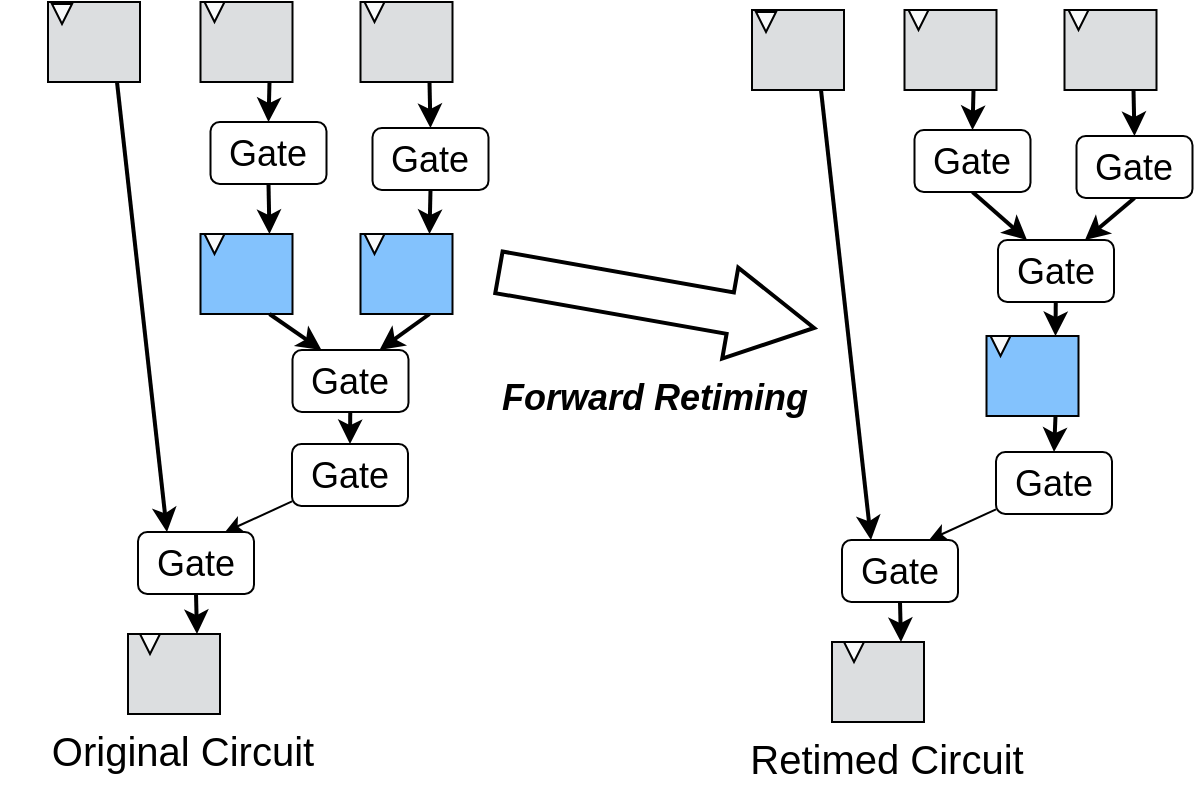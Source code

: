 <mxfile version="28.1.2">
  <diagram name="第 1 页" id="etHUp1x-Wb2BwibgCC2L">
    <mxGraphModel dx="1240" dy="813" grid="1" gridSize="10" guides="1" tooltips="1" connect="1" arrows="1" fold="1" page="1" pageScale="1" pageWidth="600" pageHeight="400" math="0" shadow="0">
      <root>
        <mxCell id="0" />
        <mxCell id="1" parent="0" />
        <mxCell id="F3seQY0APc_oTYDWwXX8-1" value="" style="shape=singleArrow;whiteSpace=wrap;html=1;arrowWidth=0.457;arrowSize=0.266;rotation=10;strokeWidth=2;" vertex="1" parent="1">
          <mxGeometry x="251.25" y="129" width="160" height="46.12" as="geometry" />
        </mxCell>
        <mxCell id="F3seQY0APc_oTYDWwXX8-2" style="rounded=0;orthogonalLoop=1;jettySize=auto;html=1;exitX=1;exitY=0.25;exitDx=0;exitDy=0;entryX=0.75;entryY=0;entryDx=0;entryDy=0;strokeWidth=2;" edge="1" parent="1" source="F3seQY0APc_oTYDWwXX8-3" target="F3seQY0APc_oTYDWwXX8-72">
          <mxGeometry relative="1" as="geometry">
            <mxPoint x="178.857" y="174.393" as="targetPoint" />
          </mxGeometry>
        </mxCell>
        <mxCell id="F3seQY0APc_oTYDWwXX8-3" value="" style="rounded=0;whiteSpace=wrap;html=1;fillColor=light-dark(#83c2fd, #121212);container=0;rotation=90;" vertex="1" parent="1">
          <mxGeometry x="186.25" y="116" width="40" height="46" as="geometry" />
        </mxCell>
        <mxCell id="F3seQY0APc_oTYDWwXX8-4" value="" style="triangle;whiteSpace=wrap;html=1;strokeWidth=1;fillColor=light-dark(#f9fafb, #1d293b);strokeColor=#000000;fontFamily=Times New Roman;container=0;rotation=90;" vertex="1" parent="1">
          <mxGeometry x="185.25" y="119" width="10" height="10" as="geometry" />
        </mxCell>
        <mxCell id="F3seQY0APc_oTYDWwXX8-5" value="" style="rounded=0;whiteSpace=wrap;html=1;fillColor=light-dark(#83c2fd, #121212);container=0;rotation=90;" vertex="1" parent="1">
          <mxGeometry x="106.25" y="116" width="40" height="46" as="geometry" />
        </mxCell>
        <mxCell id="F3seQY0APc_oTYDWwXX8-6" value="" style="triangle;whiteSpace=wrap;html=1;strokeWidth=1;fillColor=light-dark(#f9fafb, #1d293b);strokeColor=#000000;fontFamily=Times New Roman;container=0;rotation=90;" vertex="1" parent="1">
          <mxGeometry x="105.25" y="119" width="10" height="10" as="geometry" />
        </mxCell>
        <mxCell id="F3seQY0APc_oTYDWwXX8-7" value="" style="rounded=0;whiteSpace=wrap;html=1;fillColor=light-dark(#dcdee0, #121212);container=0;rotation=90;" vertex="1" parent="1">
          <mxGeometry x="30" width="40" height="46" as="geometry" />
        </mxCell>
        <mxCell id="F3seQY0APc_oTYDWwXX8-8" value="" style="triangle;whiteSpace=wrap;html=1;strokeWidth=1;fillColor=light-dark(#f9fafb, #1d293b);strokeColor=#000000;fontFamily=Times New Roman;container=0;rotation=90;" vertex="1" parent="1">
          <mxGeometry x="29" y="4" width="10" height="10" as="geometry" />
        </mxCell>
        <mxCell id="F3seQY0APc_oTYDWwXX8-11" style="rounded=0;orthogonalLoop=1;jettySize=auto;html=1;exitX=1;exitY=0.25;exitDx=0;exitDy=0;entryX=0.25;entryY=0;entryDx=0;entryDy=0;strokeWidth=2;" edge="1" parent="1" source="F3seQY0APc_oTYDWwXX8-5" target="F3seQY0APc_oTYDWwXX8-72">
          <mxGeometry relative="1" as="geometry">
            <mxPoint x="162.58" y="171.11" as="targetPoint" />
          </mxGeometry>
        </mxCell>
        <mxCell id="F3seQY0APc_oTYDWwXX8-12" style="edgeStyle=orthogonalEdgeStyle;rounded=0;orthogonalLoop=1;jettySize=auto;html=1;entryX=0;entryY=0.25;entryDx=0;entryDy=0;strokeWidth=2;exitX=0.5;exitY=1;exitDx=0;exitDy=0;" edge="1" parent="1" source="F3seQY0APc_oTYDWwXX8-75" target="F3seQY0APc_oTYDWwXX8-16">
          <mxGeometry relative="1" as="geometry">
            <mxPoint x="102" y="322" as="targetPoint" />
            <mxPoint x="102" y="292" as="sourcePoint" />
          </mxGeometry>
        </mxCell>
        <mxCell id="F3seQY0APc_oTYDWwXX8-14" style="rounded=0;orthogonalLoop=1;jettySize=auto;html=1;exitX=1;exitY=0.25;exitDx=0;exitDy=0;entryX=0.25;entryY=0;entryDx=0;entryDy=0;strokeWidth=2;" edge="1" parent="1" source="F3seQY0APc_oTYDWwXX8-7" target="F3seQY0APc_oTYDWwXX8-75">
          <mxGeometry relative="1" as="geometry">
            <mxPoint x="89.393" y="229.393" as="targetPoint" />
          </mxGeometry>
        </mxCell>
        <mxCell id="F3seQY0APc_oTYDWwXX8-16" value="" style="rounded=0;whiteSpace=wrap;html=1;fillColor=light-dark(#dcdee0, #121212);container=0;rotation=90;" vertex="1" parent="1">
          <mxGeometry x="70" y="316" width="40" height="46" as="geometry" />
        </mxCell>
        <mxCell id="F3seQY0APc_oTYDWwXX8-17" value="" style="triangle;whiteSpace=wrap;html=1;strokeWidth=1;fillColor=light-dark(#f9fafb, #1d293b);strokeColor=#000000;fontFamily=Times New Roman;container=0;rotation=90;" vertex="1" parent="1">
          <mxGeometry x="73" y="319" width="10" height="10" as="geometry" />
        </mxCell>
        <mxCell id="F3seQY0APc_oTYDWwXX8-41" value="&lt;font style=&quot;font-size: 18px;&quot; face=&quot;Helvetica&quot;&gt;&lt;b style=&quot;&quot;&gt;&lt;i&gt;Forward Retiming&lt;/i&gt;&lt;/b&gt;&lt;/font&gt;" style="text;html=1;align=center;verticalAlign=middle;whiteSpace=wrap;rounded=0;" vertex="1" parent="1">
          <mxGeometry x="239" y="186" width="183" height="30" as="geometry" />
        </mxCell>
        <mxCell id="F3seQY0APc_oTYDWwXX8-42" value="&lt;font style=&quot;font-size: 20px;&quot; face=&quot;Helvetica&quot;&gt;Original Circuit&lt;/font&gt;" style="text;html=1;align=center;verticalAlign=middle;whiteSpace=wrap;rounded=0;" vertex="1" parent="1">
          <mxGeometry x="3" y="362" width="183" height="30" as="geometry" />
        </mxCell>
        <mxCell id="F3seQY0APc_oTYDWwXX8-52" style="rounded=0;orthogonalLoop=1;jettySize=auto;html=1;exitX=1;exitY=0.25;exitDx=0;exitDy=0;entryX=0.5;entryY=0;entryDx=0;entryDy=0;strokeWidth=2;" edge="1" parent="1" source="F3seQY0APc_oTYDWwXX8-53" target="F3seQY0APc_oTYDWwXX8-70">
          <mxGeometry relative="1" as="geometry">
            <mxPoint x="140.857" y="67.393" as="targetPoint" />
          </mxGeometry>
        </mxCell>
        <mxCell id="F3seQY0APc_oTYDWwXX8-53" value="" style="rounded=0;whiteSpace=wrap;html=1;fillColor=light-dark(#dcdee0, #121212);container=0;rotation=90;" vertex="1" parent="1">
          <mxGeometry x="106.25" width="40" height="46" as="geometry" />
        </mxCell>
        <mxCell id="F3seQY0APc_oTYDWwXX8-54" value="" style="triangle;whiteSpace=wrap;html=1;strokeWidth=1;fillColor=light-dark(#f9fafb, #1d293b);strokeColor=#000000;fontFamily=Times New Roman;container=0;rotation=90;" vertex="1" parent="1">
          <mxGeometry x="105.25" y="3" width="10" height="10" as="geometry" />
        </mxCell>
        <mxCell id="F3seQY0APc_oTYDWwXX8-66" style="rounded=0;orthogonalLoop=1;jettySize=auto;html=1;exitX=0.5;exitY=1;exitDx=0;exitDy=0;entryX=0;entryY=0.25;entryDx=0;entryDy=0;strokeWidth=2;" edge="1" parent="1" source="F3seQY0APc_oTYDWwXX8-70" target="F3seQY0APc_oTYDWwXX8-5">
          <mxGeometry relative="1" as="geometry">
            <mxPoint x="103.857" y="66.607" as="sourcePoint" />
          </mxGeometry>
        </mxCell>
        <mxCell id="F3seQY0APc_oTYDWwXX8-59" style="rounded=0;orthogonalLoop=1;jettySize=auto;html=1;exitX=1;exitY=0.25;exitDx=0;exitDy=0;entryX=0.5;entryY=0;entryDx=0;entryDy=0;strokeWidth=2;" edge="1" parent="1" source="F3seQY0APc_oTYDWwXX8-60" target="F3seQY0APc_oTYDWwXX8-69">
          <mxGeometry relative="1" as="geometry">
            <mxPoint x="215.75" y="66" as="targetPoint" />
          </mxGeometry>
        </mxCell>
        <mxCell id="F3seQY0APc_oTYDWwXX8-60" value="" style="rounded=0;whiteSpace=wrap;html=1;fillColor=light-dark(#dcdee0, #121212);container=0;rotation=90;" vertex="1" parent="1">
          <mxGeometry x="186.25" width="40" height="46" as="geometry" />
        </mxCell>
        <mxCell id="F3seQY0APc_oTYDWwXX8-61" value="" style="triangle;whiteSpace=wrap;html=1;strokeWidth=1;fillColor=light-dark(#f9fafb, #1d293b);strokeColor=#000000;fontFamily=Times New Roman;container=0;rotation=90;" vertex="1" parent="1">
          <mxGeometry x="185.25" y="3" width="10" height="10" as="geometry" />
        </mxCell>
        <mxCell id="F3seQY0APc_oTYDWwXX8-68" style="rounded=0;orthogonalLoop=1;jettySize=auto;html=1;entryX=0;entryY=0.25;entryDx=0;entryDy=0;strokeWidth=2;exitX=0.5;exitY=1;exitDx=0;exitDy=0;" edge="1" parent="1" source="F3seQY0APc_oTYDWwXX8-69" target="F3seQY0APc_oTYDWwXX8-3">
          <mxGeometry relative="1" as="geometry">
            <mxPoint x="229.25" y="88" as="sourcePoint" />
          </mxGeometry>
        </mxCell>
        <mxCell id="F3seQY0APc_oTYDWwXX8-69" value="&lt;font style=&quot;font-size: 18px;&quot;&gt;Gate&lt;/font&gt;" style="rounded=1;whiteSpace=wrap;html=1;" vertex="1" parent="1">
          <mxGeometry x="189.25" y="66" width="58" height="31" as="geometry" />
        </mxCell>
        <mxCell id="F3seQY0APc_oTYDWwXX8-70" value="&lt;font style=&quot;font-size: 18px;&quot;&gt;Gate&lt;/font&gt;" style="rounded=1;whiteSpace=wrap;html=1;" vertex="1" parent="1">
          <mxGeometry x="108.25" y="63" width="58" height="31" as="geometry" />
        </mxCell>
        <mxCell id="F3seQY0APc_oTYDWwXX8-74" style="rounded=0;orthogonalLoop=1;jettySize=auto;html=1;entryX=0.5;entryY=0;entryDx=0;entryDy=0;strokeWidth=2;" edge="1" parent="1" source="F3seQY0APc_oTYDWwXX8-72" target="F3seQY0APc_oTYDWwXX8-73">
          <mxGeometry relative="1" as="geometry" />
        </mxCell>
        <mxCell id="F3seQY0APc_oTYDWwXX8-72" value="&lt;font style=&quot;font-size: 18px;&quot;&gt;Gate&lt;/font&gt;" style="rounded=1;whiteSpace=wrap;html=1;" vertex="1" parent="1">
          <mxGeometry x="149.25" y="177" width="58" height="31" as="geometry" />
        </mxCell>
        <mxCell id="F3seQY0APc_oTYDWwXX8-76" style="rounded=0;orthogonalLoop=1;jettySize=auto;html=1;entryX=0.75;entryY=0;entryDx=0;entryDy=0;" edge="1" parent="1" source="F3seQY0APc_oTYDWwXX8-73" target="F3seQY0APc_oTYDWwXX8-75">
          <mxGeometry relative="1" as="geometry" />
        </mxCell>
        <mxCell id="F3seQY0APc_oTYDWwXX8-73" value="&lt;font style=&quot;font-size: 18px;&quot;&gt;Gate&lt;/font&gt;" style="rounded=1;whiteSpace=wrap;html=1;" vertex="1" parent="1">
          <mxGeometry x="149" y="224" width="58" height="31" as="geometry" />
        </mxCell>
        <mxCell id="F3seQY0APc_oTYDWwXX8-75" value="&lt;font style=&quot;font-size: 18px;&quot;&gt;Gate&lt;/font&gt;" style="rounded=1;whiteSpace=wrap;html=1;" vertex="1" parent="1">
          <mxGeometry x="72" y="268" width="58" height="31" as="geometry" />
        </mxCell>
        <mxCell id="F3seQY0APc_oTYDWwXX8-78" style="rounded=0;orthogonalLoop=1;jettySize=auto;html=1;entryX=0.75;entryY=0;entryDx=0;entryDy=0;strokeWidth=2;exitX=0.5;exitY=1;exitDx=0;exitDy=0;" edge="1" parent="1" source="F3seQY0APc_oTYDWwXX8-99" target="F3seQY0APc_oTYDWwXX8-102">
          <mxGeometry relative="1" as="geometry">
            <mxPoint x="530.857" y="188.393" as="targetPoint" />
            <mxPoint x="570" y="154" as="sourcePoint" />
          </mxGeometry>
        </mxCell>
        <mxCell id="F3seQY0APc_oTYDWwXX8-83" value="" style="rounded=0;whiteSpace=wrap;html=1;fillColor=light-dark(#dcdee0, #121212);container=0;rotation=90;" vertex="1" parent="1">
          <mxGeometry x="382" y="4" width="40" height="46" as="geometry" />
        </mxCell>
        <mxCell id="F3seQY0APc_oTYDWwXX8-84" value="" style="triangle;whiteSpace=wrap;html=1;strokeWidth=1;fillColor=light-dark(#f9fafb, #1d293b);strokeColor=#000000;fontFamily=Times New Roman;container=0;rotation=90;" vertex="1" parent="1">
          <mxGeometry x="381" y="8" width="10" height="10" as="geometry" />
        </mxCell>
        <mxCell id="F3seQY0APc_oTYDWwXX8-85" style="rounded=0;orthogonalLoop=1;jettySize=auto;html=1;exitX=0.5;exitY=1;exitDx=0;exitDy=0;entryX=0.25;entryY=0;entryDx=0;entryDy=0;strokeWidth=2;" edge="1" parent="1" source="F3seQY0APc_oTYDWwXX8-100" target="F3seQY0APc_oTYDWwXX8-102">
          <mxGeometry relative="1" as="geometry">
            <mxPoint x="514.58" y="185.11" as="targetPoint" />
            <mxPoint x="489.75" y="154" as="sourcePoint" />
          </mxGeometry>
        </mxCell>
        <mxCell id="F3seQY0APc_oTYDWwXX8-86" style="edgeStyle=orthogonalEdgeStyle;rounded=0;orthogonalLoop=1;jettySize=auto;html=1;entryX=0;entryY=0.25;entryDx=0;entryDy=0;strokeWidth=2;exitX=0.5;exitY=1;exitDx=0;exitDy=0;" edge="1" parent="1" source="F3seQY0APc_oTYDWwXX8-105" target="F3seQY0APc_oTYDWwXX8-88">
          <mxGeometry relative="1" as="geometry">
            <mxPoint x="454" y="326" as="targetPoint" />
            <mxPoint x="454" y="296" as="sourcePoint" />
          </mxGeometry>
        </mxCell>
        <mxCell id="F3seQY0APc_oTYDWwXX8-87" style="rounded=0;orthogonalLoop=1;jettySize=auto;html=1;exitX=1;exitY=0.25;exitDx=0;exitDy=0;entryX=0.25;entryY=0;entryDx=0;entryDy=0;strokeWidth=2;" edge="1" parent="1" source="F3seQY0APc_oTYDWwXX8-83" target="F3seQY0APc_oTYDWwXX8-105">
          <mxGeometry relative="1" as="geometry">
            <mxPoint x="441.393" y="233.393" as="targetPoint" />
          </mxGeometry>
        </mxCell>
        <mxCell id="F3seQY0APc_oTYDWwXX8-88" value="" style="rounded=0;whiteSpace=wrap;html=1;fillColor=light-dark(#dcdee0, #121212);container=0;rotation=90;" vertex="1" parent="1">
          <mxGeometry x="422" y="320" width="40" height="46" as="geometry" />
        </mxCell>
        <mxCell id="F3seQY0APc_oTYDWwXX8-89" value="" style="triangle;whiteSpace=wrap;html=1;strokeWidth=1;fillColor=light-dark(#f9fafb, #1d293b);strokeColor=#000000;fontFamily=Times New Roman;container=0;rotation=90;" vertex="1" parent="1">
          <mxGeometry x="425" y="323" width="10" height="10" as="geometry" />
        </mxCell>
        <mxCell id="F3seQY0APc_oTYDWwXX8-90" value="&lt;span style=&quot;font-size: 20px;&quot;&gt;Retimed Circuit&lt;/span&gt;" style="text;html=1;align=center;verticalAlign=middle;whiteSpace=wrap;rounded=0;" vertex="1" parent="1">
          <mxGeometry x="355" y="366" width="183" height="30" as="geometry" />
        </mxCell>
        <mxCell id="F3seQY0APc_oTYDWwXX8-91" style="rounded=0;orthogonalLoop=1;jettySize=auto;html=1;exitX=1;exitY=0.25;exitDx=0;exitDy=0;entryX=0.5;entryY=0;entryDx=0;entryDy=0;strokeWidth=2;" edge="1" parent="1" source="F3seQY0APc_oTYDWwXX8-92" target="F3seQY0APc_oTYDWwXX8-100">
          <mxGeometry relative="1" as="geometry">
            <mxPoint x="492.857" y="71.393" as="targetPoint" />
          </mxGeometry>
        </mxCell>
        <mxCell id="F3seQY0APc_oTYDWwXX8-92" value="" style="rounded=0;whiteSpace=wrap;html=1;fillColor=light-dark(#dcdee0, #121212);container=0;rotation=90;" vertex="1" parent="1">
          <mxGeometry x="458.25" y="4" width="40" height="46" as="geometry" />
        </mxCell>
        <mxCell id="F3seQY0APc_oTYDWwXX8-93" value="" style="triangle;whiteSpace=wrap;html=1;strokeWidth=1;fillColor=light-dark(#f9fafb, #1d293b);strokeColor=#000000;fontFamily=Times New Roman;container=0;rotation=90;" vertex="1" parent="1">
          <mxGeometry x="457.25" y="7" width="10" height="10" as="geometry" />
        </mxCell>
        <mxCell id="F3seQY0APc_oTYDWwXX8-95" style="rounded=0;orthogonalLoop=1;jettySize=auto;html=1;exitX=1;exitY=0.25;exitDx=0;exitDy=0;entryX=0.5;entryY=0;entryDx=0;entryDy=0;strokeWidth=2;" edge="1" parent="1" source="F3seQY0APc_oTYDWwXX8-96" target="F3seQY0APc_oTYDWwXX8-99">
          <mxGeometry relative="1" as="geometry">
            <mxPoint x="567.75" y="70" as="targetPoint" />
          </mxGeometry>
        </mxCell>
        <mxCell id="F3seQY0APc_oTYDWwXX8-96" value="" style="rounded=0;whiteSpace=wrap;html=1;fillColor=light-dark(#dcdee0, #121212);container=0;rotation=90;" vertex="1" parent="1">
          <mxGeometry x="538.25" y="4" width="40" height="46" as="geometry" />
        </mxCell>
        <mxCell id="F3seQY0APc_oTYDWwXX8-97" value="" style="triangle;whiteSpace=wrap;html=1;strokeWidth=1;fillColor=light-dark(#f9fafb, #1d293b);strokeColor=#000000;fontFamily=Times New Roman;container=0;rotation=90;" vertex="1" parent="1">
          <mxGeometry x="537.25" y="7" width="10" height="10" as="geometry" />
        </mxCell>
        <mxCell id="F3seQY0APc_oTYDWwXX8-99" value="&lt;font style=&quot;font-size: 18px;&quot;&gt;Gate&lt;/font&gt;" style="rounded=1;whiteSpace=wrap;html=1;" vertex="1" parent="1">
          <mxGeometry x="541.25" y="70" width="58" height="31" as="geometry" />
        </mxCell>
        <mxCell id="F3seQY0APc_oTYDWwXX8-100" value="&lt;font style=&quot;font-size: 18px;&quot;&gt;Gate&lt;/font&gt;" style="rounded=1;whiteSpace=wrap;html=1;" vertex="1" parent="1">
          <mxGeometry x="460.25" y="67" width="58" height="31" as="geometry" />
        </mxCell>
        <mxCell id="F3seQY0APc_oTYDWwXX8-108" style="rounded=0;orthogonalLoop=1;jettySize=auto;html=1;entryX=0;entryY=0.25;entryDx=0;entryDy=0;strokeWidth=2;" edge="1" parent="1" source="F3seQY0APc_oTYDWwXX8-102" target="F3seQY0APc_oTYDWwXX8-106">
          <mxGeometry relative="1" as="geometry" />
        </mxCell>
        <mxCell id="F3seQY0APc_oTYDWwXX8-102" value="&lt;font style=&quot;font-size: 18px;&quot;&gt;Gate&lt;/font&gt;" style="rounded=1;whiteSpace=wrap;html=1;" vertex="1" parent="1">
          <mxGeometry x="502" y="122" width="58" height="31" as="geometry" />
        </mxCell>
        <mxCell id="F3seQY0APc_oTYDWwXX8-103" style="rounded=0;orthogonalLoop=1;jettySize=auto;html=1;entryX=0.75;entryY=0;entryDx=0;entryDy=0;" edge="1" parent="1" source="F3seQY0APc_oTYDWwXX8-104" target="F3seQY0APc_oTYDWwXX8-105">
          <mxGeometry relative="1" as="geometry" />
        </mxCell>
        <mxCell id="F3seQY0APc_oTYDWwXX8-104" value="&lt;font style=&quot;font-size: 18px;&quot;&gt;Gate&lt;/font&gt;" style="rounded=1;whiteSpace=wrap;html=1;" vertex="1" parent="1">
          <mxGeometry x="501" y="228" width="58" height="31" as="geometry" />
        </mxCell>
        <mxCell id="F3seQY0APc_oTYDWwXX8-105" value="&lt;font style=&quot;font-size: 18px;&quot;&gt;Gate&lt;/font&gt;" style="rounded=1;whiteSpace=wrap;html=1;" vertex="1" parent="1">
          <mxGeometry x="424" y="272" width="58" height="31" as="geometry" />
        </mxCell>
        <mxCell id="F3seQY0APc_oTYDWwXX8-109" style="rounded=0;orthogonalLoop=1;jettySize=auto;html=1;exitX=1;exitY=0.25;exitDx=0;exitDy=0;entryX=0.5;entryY=0;entryDx=0;entryDy=0;strokeWidth=2;" edge="1" parent="1" source="F3seQY0APc_oTYDWwXX8-106" target="F3seQY0APc_oTYDWwXX8-104">
          <mxGeometry relative="1" as="geometry">
            <mxPoint x="535" y="226" as="targetPoint" />
          </mxGeometry>
        </mxCell>
        <mxCell id="F3seQY0APc_oTYDWwXX8-106" value="" style="rounded=0;whiteSpace=wrap;html=1;fillColor=light-dark(#83c2fd, #121212);container=0;rotation=90;" vertex="1" parent="1">
          <mxGeometry x="499.25" y="167" width="40" height="46" as="geometry" />
        </mxCell>
        <mxCell id="F3seQY0APc_oTYDWwXX8-107" value="" style="triangle;whiteSpace=wrap;html=1;strokeWidth=1;fillColor=light-dark(#f9fafb, #1d293b);strokeColor=#000000;fontFamily=Times New Roman;container=0;rotation=90;" vertex="1" parent="1">
          <mxGeometry x="498.25" y="170" width="10" height="10" as="geometry" />
        </mxCell>
      </root>
    </mxGraphModel>
  </diagram>
</mxfile>
